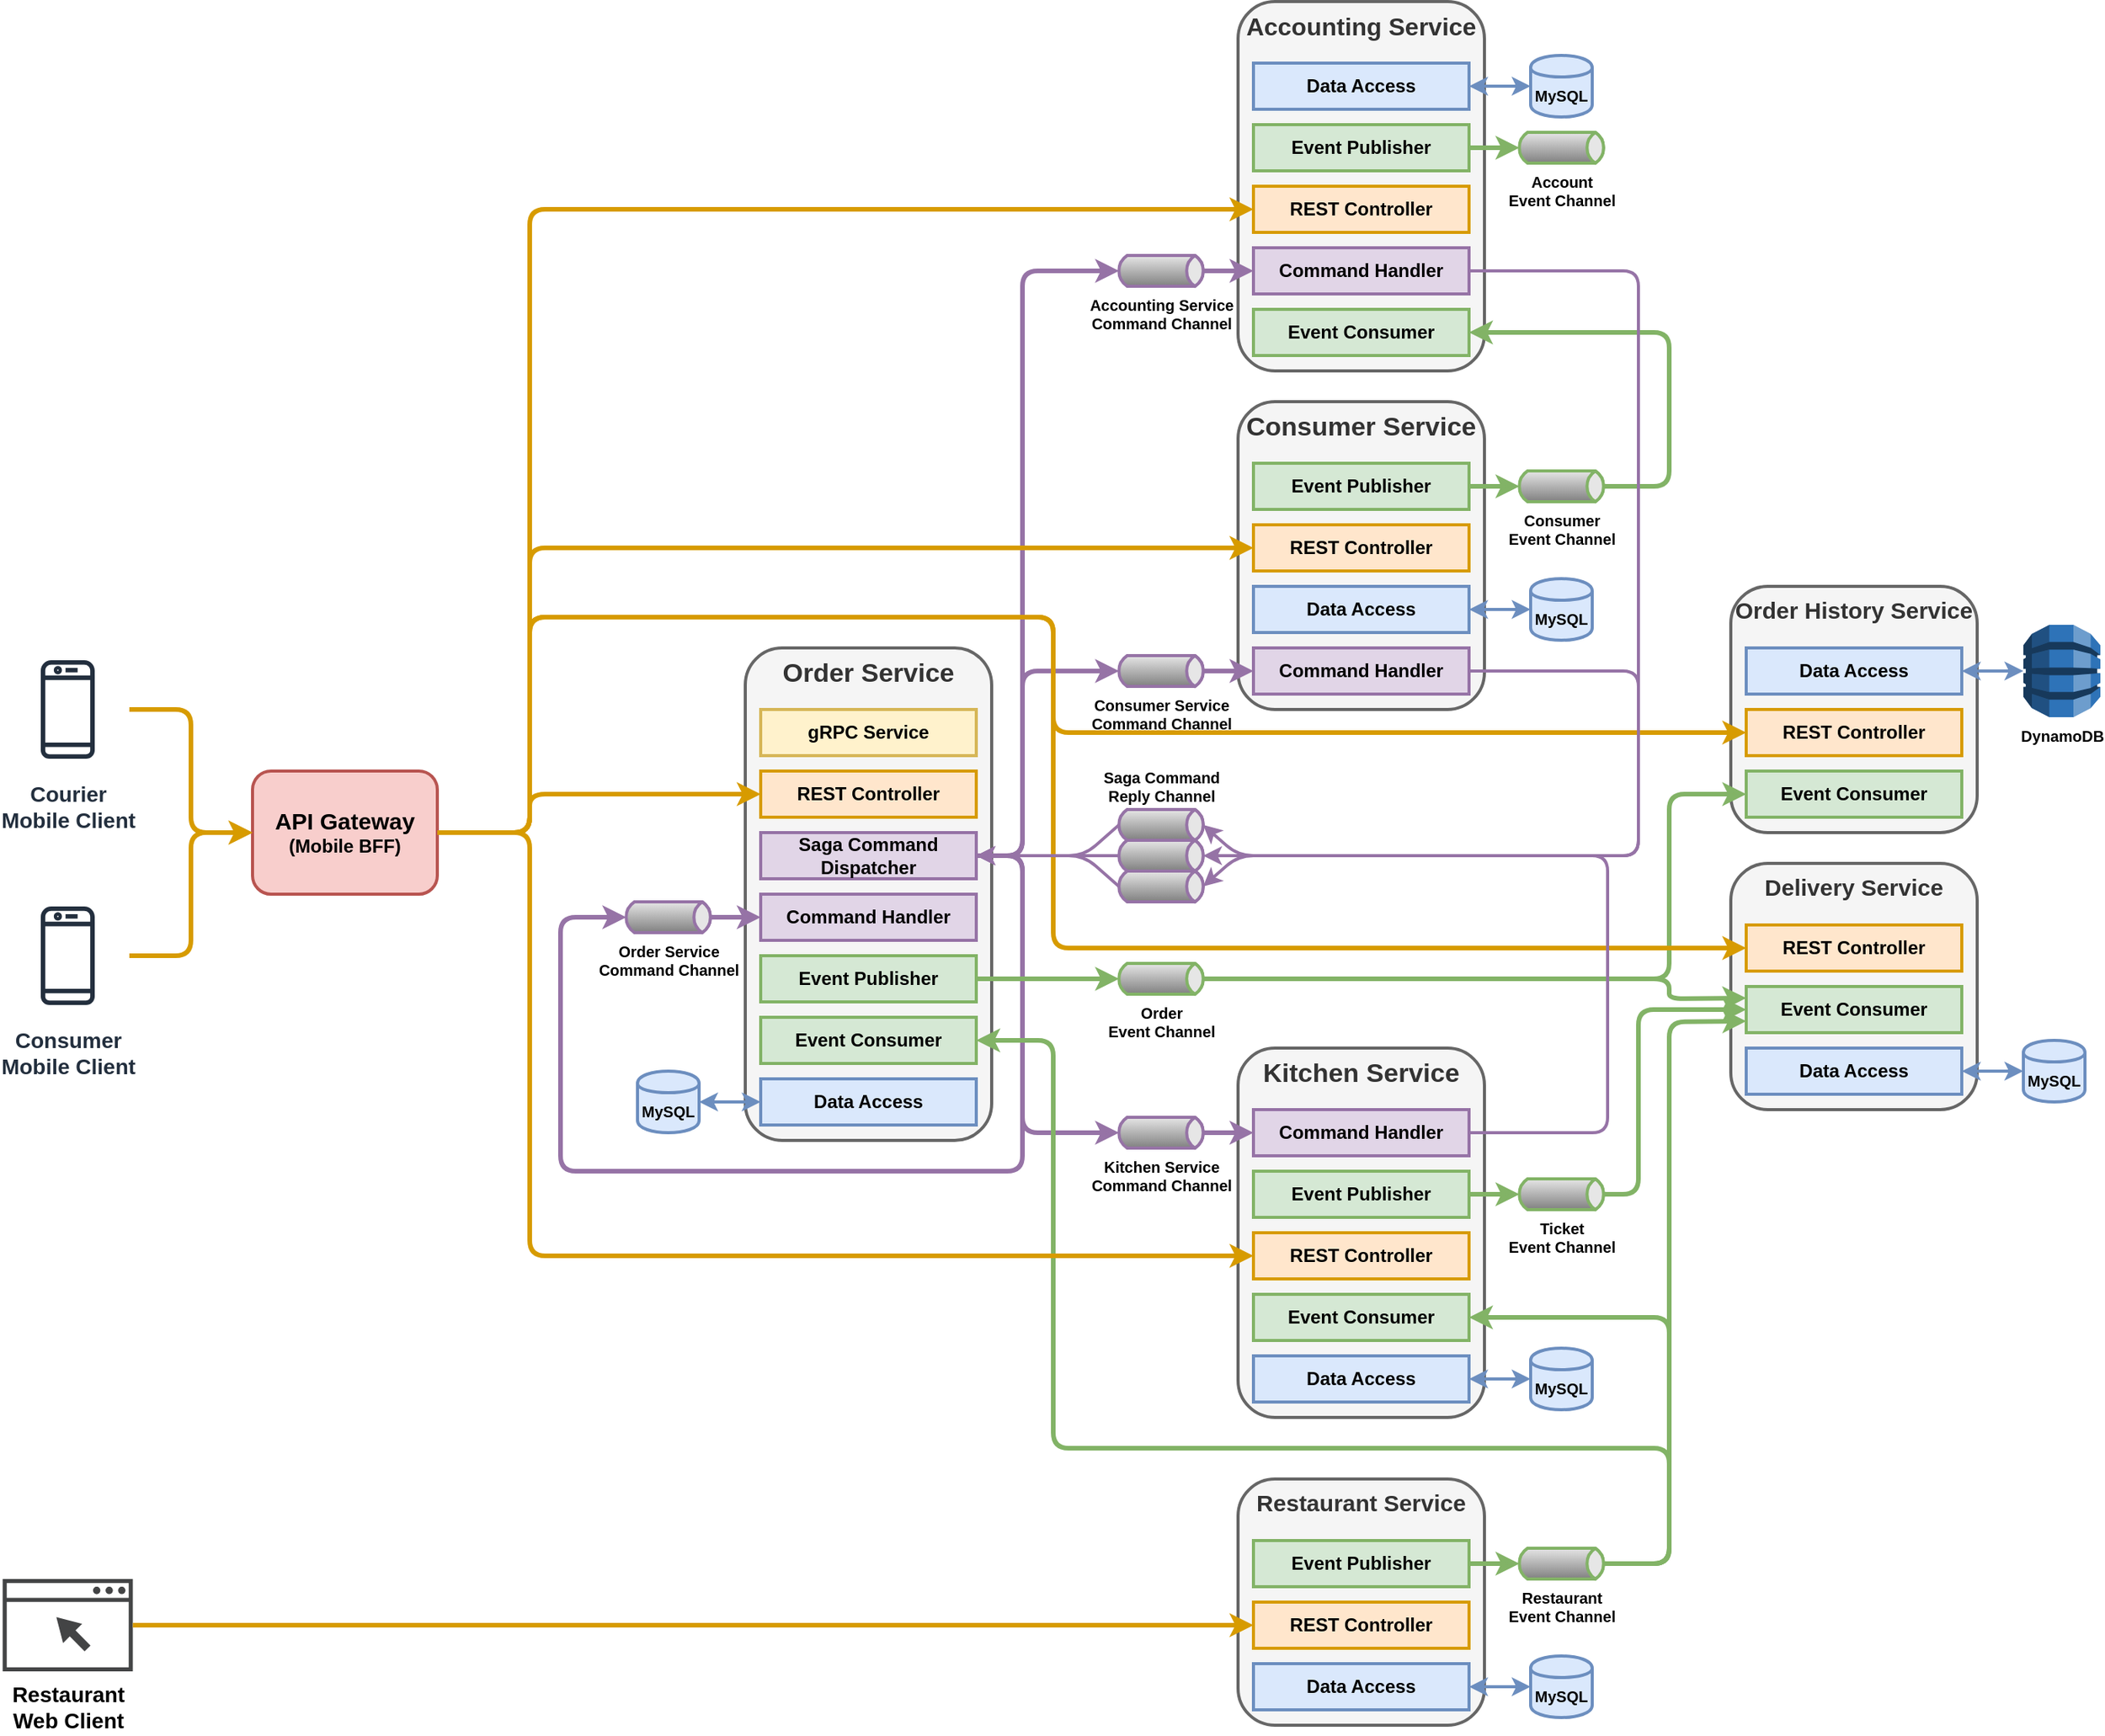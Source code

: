 <mxfile version="13.0.8" type="device"><diagram id="9nmNQ54h9ZXWQD7xM7ag" name="Page-1"><mxGraphModel dx="1535" dy="652" grid="1" gridSize="10" guides="1" tooltips="1" connect="1" arrows="1" fold="1" page="1" pageScale="1" pageWidth="2000" pageHeight="2000" math="0" shadow="0"><root><mxCell id="0"/><mxCell id="1" parent="0"/><mxCell id="T5rvNmc39NLDI_Q14zdb-1" value="&lt;font&gt;&lt;b&gt;&lt;span style=&quot;font-size: 15px&quot;&gt;API Gateway&lt;/span&gt;&lt;br&gt;&lt;font style=&quot;font-size: 12px&quot;&gt;(Mobile BFF)&lt;/font&gt;&lt;br&gt;&lt;/b&gt;&lt;/font&gt;" style="rounded=1;whiteSpace=wrap;html=1;verticalAlign=middle;strokeWidth=2;fillColor=#f8cecc;strokeColor=#b85450;" vertex="1" parent="1"><mxGeometry x="280" y="600" width="120" height="80" as="geometry"/></mxCell><mxCell id="T5rvNmc39NLDI_Q14zdb-2" value="&lt;font size=&quot;1&quot;&gt;&lt;b style=&quot;font-size: 17px&quot;&gt;Order Service&lt;/b&gt;&lt;/font&gt;" style="rounded=1;whiteSpace=wrap;html=1;verticalAlign=top;strokeWidth=2;fillColor=#f5f5f5;strokeColor=#666666;fontColor=#333333;" vertex="1" parent="1"><mxGeometry x="600" y="520" width="160" height="320" as="geometry"/></mxCell><mxCell id="T5rvNmc39NLDI_Q14zdb-3" value="&lt;font size=&quot;1&quot;&gt;&lt;b style=&quot;font-size: 16px&quot;&gt;Accounting Service&lt;/b&gt;&lt;/font&gt;" style="rounded=1;whiteSpace=wrap;html=1;verticalAlign=top;strokeWidth=2;fillColor=#f5f5f5;strokeColor=#666666;fontColor=#333333;" vertex="1" parent="1"><mxGeometry x="920" y="100" width="160" height="240" as="geometry"/></mxCell><mxCell id="T5rvNmc39NLDI_Q14zdb-4" value="&lt;font size=&quot;1&quot;&gt;&lt;b style=&quot;font-size: 17px&quot;&gt;Consumer Service&lt;/b&gt;&lt;/font&gt;" style="rounded=1;whiteSpace=wrap;html=1;verticalAlign=top;strokeWidth=2;fillColor=#f5f5f5;strokeColor=#666666;fontColor=#333333;" vertex="1" parent="1"><mxGeometry x="920" y="360" width="160" height="200" as="geometry"/></mxCell><mxCell id="T5rvNmc39NLDI_Q14zdb-5" value="&lt;font style=&quot;font-size: 15px&quot;&gt;&lt;b&gt;Delivery Service&lt;/b&gt;&lt;/font&gt;" style="rounded=1;whiteSpace=wrap;html=1;verticalAlign=top;strokeWidth=2;fillColor=#f5f5f5;strokeColor=#666666;fontColor=#333333;" vertex="1" parent="1"><mxGeometry x="1240" y="660" width="160" height="160" as="geometry"/></mxCell><mxCell id="T5rvNmc39NLDI_Q14zdb-6" value="&lt;font size=&quot;1&quot;&gt;&lt;b style=&quot;font-size: 17px&quot;&gt;Kitchen Service&lt;/b&gt;&lt;/font&gt;" style="rounded=1;whiteSpace=wrap;html=1;verticalAlign=top;strokeWidth=2;fillColor=#f5f5f5;strokeColor=#666666;fontColor=#333333;" vertex="1" parent="1"><mxGeometry x="920" y="780" width="160" height="240" as="geometry"/></mxCell><mxCell id="T5rvNmc39NLDI_Q14zdb-7" value="&lt;font style=&quot;font-size: 15px&quot;&gt;&lt;b&gt;Restaurant Service&lt;/b&gt;&lt;/font&gt;" style="rounded=1;whiteSpace=wrap;html=1;verticalAlign=top;strokeWidth=2;fillColor=#f5f5f5;strokeColor=#666666;fontColor=#333333;" vertex="1" parent="1"><mxGeometry x="920" y="1060" width="160" height="160" as="geometry"/></mxCell><mxCell id="T5rvNmc39NLDI_Q14zdb-8" value="&lt;font style=&quot;font-size: 15px&quot;&gt;&lt;b&gt;Order History Service&lt;/b&gt;&lt;/font&gt;" style="rounded=1;whiteSpace=wrap;html=1;verticalAlign=top;strokeWidth=2;fillColor=#f5f5f5;strokeColor=#666666;fontColor=#333333;" vertex="1" parent="1"><mxGeometry x="1240" y="480" width="160" height="160" as="geometry"/></mxCell><mxCell id="T5rvNmc39NLDI_Q14zdb-14" value="&lt;b&gt;REST Controller&lt;/b&gt;" style="rounded=0;whiteSpace=wrap;html=1;strokeWidth=2;fillColor=#ffe6cc;strokeColor=#d79b00;" vertex="1" parent="1"><mxGeometry x="930" y="220" width="140" height="30" as="geometry"/></mxCell><mxCell id="T5rvNmc39NLDI_Q14zdb-15" value="&lt;b&gt;Command Handler&lt;br&gt;&lt;/b&gt;" style="rounded=0;whiteSpace=wrap;html=1;strokeWidth=2;fillColor=#e1d5e7;strokeColor=#9673a6;" vertex="1" parent="1"><mxGeometry x="930" y="260" width="140" height="30" as="geometry"/></mxCell><mxCell id="T5rvNmc39NLDI_Q14zdb-17" value="&lt;b&gt;Event Consumer&lt;br&gt;&lt;/b&gt;" style="rounded=0;whiteSpace=wrap;html=1;strokeWidth=2;fillColor=#d5e8d4;strokeColor=#82b366;" vertex="1" parent="1"><mxGeometry x="930" y="300" width="140" height="30" as="geometry"/></mxCell><mxCell id="T5rvNmc39NLDI_Q14zdb-18" value="&lt;b&gt;REST Controller&lt;/b&gt;" style="rounded=0;whiteSpace=wrap;html=1;strokeWidth=2;fillColor=#ffe6cc;strokeColor=#d79b00;" vertex="1" parent="1"><mxGeometry x="930" y="440" width="140" height="30" as="geometry"/></mxCell><mxCell id="T5rvNmc39NLDI_Q14zdb-19" value="&lt;b&gt;Command Handler&lt;br&gt;&lt;/b&gt;" style="rounded=0;whiteSpace=wrap;html=1;strokeWidth=2;fillColor=#e1d5e7;strokeColor=#9673a6;" vertex="1" parent="1"><mxGeometry x="930" y="520" width="140" height="30" as="geometry"/></mxCell><mxCell id="T5rvNmc39NLDI_Q14zdb-20" value="&lt;b&gt;Event Publisher&lt;br&gt;&lt;/b&gt;" style="rounded=0;whiteSpace=wrap;html=1;strokeWidth=2;fillColor=#d5e8d4;strokeColor=#82b366;" vertex="1" parent="1"><mxGeometry x="930" y="400" width="140" height="30" as="geometry"/></mxCell><mxCell id="T5rvNmc39NLDI_Q14zdb-21" value="&lt;b&gt;REST Controller&lt;/b&gt;" style="rounded=0;whiteSpace=wrap;html=1;strokeWidth=2;fillColor=#ffe6cc;strokeColor=#d79b00;" vertex="1" parent="1"><mxGeometry x="930" y="900" width="140" height="30" as="geometry"/></mxCell><mxCell id="T5rvNmc39NLDI_Q14zdb-22" value="&lt;b&gt;Command Handler&lt;br&gt;&lt;/b&gt;" style="rounded=0;whiteSpace=wrap;html=1;strokeWidth=2;fillColor=#e1d5e7;strokeColor=#9673a6;" vertex="1" parent="1"><mxGeometry x="930" y="820" width="140" height="30" as="geometry"/></mxCell><mxCell id="T5rvNmc39NLDI_Q14zdb-23" value="&lt;b&gt;Event Consumer&lt;br&gt;&lt;/b&gt;" style="rounded=0;whiteSpace=wrap;html=1;strokeWidth=2;fillColor=#d5e8d4;strokeColor=#82b366;" vertex="1" parent="1"><mxGeometry x="930" y="940" width="140" height="30" as="geometry"/></mxCell><mxCell id="T5rvNmc39NLDI_Q14zdb-24" value="&lt;b&gt;Event Publisher&lt;br&gt;&lt;/b&gt;" style="rounded=0;whiteSpace=wrap;html=1;strokeWidth=2;fillColor=#d5e8d4;strokeColor=#82b366;" vertex="1" parent="1"><mxGeometry x="930" y="860" width="140" height="30" as="geometry"/></mxCell><mxCell id="T5rvNmc39NLDI_Q14zdb-25" value="&lt;b&gt;REST Controller&lt;/b&gt;" style="rounded=0;whiteSpace=wrap;html=1;strokeWidth=2;fillColor=#ffe6cc;strokeColor=#d79b00;" vertex="1" parent="1"><mxGeometry x="930" y="1140" width="140" height="30" as="geometry"/></mxCell><mxCell id="T5rvNmc39NLDI_Q14zdb-26" value="&lt;b&gt;Event Publisher&lt;br&gt;&lt;/b&gt;" style="rounded=0;whiteSpace=wrap;html=1;strokeWidth=2;fillColor=#d5e8d4;strokeColor=#82b366;" vertex="1" parent="1"><mxGeometry x="930" y="1100" width="140" height="30" as="geometry"/></mxCell><mxCell id="T5rvNmc39NLDI_Q14zdb-29" value="&lt;b&gt;REST Controller&lt;/b&gt;" style="rounded=0;whiteSpace=wrap;html=1;strokeWidth=2;fillColor=#ffe6cc;strokeColor=#d79b00;" vertex="1" parent="1"><mxGeometry x="1250" y="700" width="140" height="30" as="geometry"/></mxCell><mxCell id="T5rvNmc39NLDI_Q14zdb-30" value="&lt;b&gt;Event Consumer&lt;br&gt;&lt;/b&gt;" style="rounded=0;whiteSpace=wrap;html=1;strokeWidth=2;fillColor=#d5e8d4;strokeColor=#82b366;" vertex="1" parent="1"><mxGeometry x="1250" y="740" width="140" height="30" as="geometry"/></mxCell><mxCell id="T5rvNmc39NLDI_Q14zdb-31" value="&lt;b&gt;REST Controller&lt;/b&gt;" style="rounded=0;whiteSpace=wrap;html=1;strokeWidth=2;fillColor=#ffe6cc;strokeColor=#d79b00;" vertex="1" parent="1"><mxGeometry x="1250" y="560" width="140" height="30" as="geometry"/></mxCell><mxCell id="T5rvNmc39NLDI_Q14zdb-32" value="&lt;b&gt;Event Consumer&lt;br&gt;&lt;/b&gt;" style="rounded=0;whiteSpace=wrap;html=1;strokeWidth=2;fillColor=#d5e8d4;strokeColor=#82b366;" vertex="1" parent="1"><mxGeometry x="1250" y="600" width="140" height="30" as="geometry"/></mxCell><mxCell id="T5rvNmc39NLDI_Q14zdb-33" value="&lt;b&gt;REST Controller&lt;/b&gt;" style="rounded=0;whiteSpace=wrap;html=1;strokeWidth=2;fillColor=#ffe6cc;strokeColor=#d79b00;" vertex="1" parent="1"><mxGeometry x="610" y="600" width="140" height="30" as="geometry"/></mxCell><mxCell id="T5rvNmc39NLDI_Q14zdb-34" value="&lt;b&gt;Saga Command&lt;br&gt;Dispatcher&lt;br&gt;&lt;/b&gt;" style="rounded=0;whiteSpace=wrap;html=1;strokeWidth=2;fillColor=#e1d5e7;strokeColor=#9673a6;" vertex="1" parent="1"><mxGeometry x="610" y="640" width="140" height="30" as="geometry"/></mxCell><mxCell id="T5rvNmc39NLDI_Q14zdb-35" value="&lt;b&gt;Command Handler&lt;br&gt;&lt;/b&gt;" style="rounded=0;whiteSpace=wrap;html=1;strokeWidth=2;fillColor=#e1d5e7;strokeColor=#9673a6;" vertex="1" parent="1"><mxGeometry x="610" y="680" width="140" height="30" as="geometry"/></mxCell><mxCell id="T5rvNmc39NLDI_Q14zdb-36" value="&lt;b&gt;Event Publisher&lt;br&gt;&lt;/b&gt;" style="rounded=0;whiteSpace=wrap;html=1;strokeWidth=2;fillColor=#d5e8d4;strokeColor=#82b366;" vertex="1" parent="1"><mxGeometry x="610" y="720" width="140" height="30" as="geometry"/></mxCell><mxCell id="T5rvNmc39NLDI_Q14zdb-37" value="&lt;b&gt;Event Consumer&lt;br&gt;&lt;/b&gt;" style="rounded=0;whiteSpace=wrap;html=1;strokeWidth=2;fillColor=#d5e8d4;strokeColor=#82b366;" vertex="1" parent="1"><mxGeometry x="610" y="760" width="140" height="30" as="geometry"/></mxCell><mxCell id="T5rvNmc39NLDI_Q14zdb-38" value="&lt;b&gt;gRPC Service&lt;/b&gt;" style="rounded=0;whiteSpace=wrap;html=1;strokeWidth=2;fillColor=#fff2cc;strokeColor=#d6b656;" vertex="1" parent="1"><mxGeometry x="610" y="560" width="140" height="30" as="geometry"/></mxCell><mxCell id="T5rvNmc39NLDI_Q14zdb-39" value="&lt;font style=&quot;font-size: 10px&quot;&gt;&lt;b&gt;Accounting Service&lt;br&gt;Command Channel&lt;/b&gt;&lt;/font&gt;" style="strokeWidth=2;outlineConnect=0;dashed=0;align=center;html=1;fontSize=8;shape=mxgraph.eip.messageChannel;verticalLabelPosition=bottom;labelBackgroundColor=#ffffff;verticalAlign=top;fillColor=#e1d5e7;strokeColor=#9673a6;" vertex="1" parent="1"><mxGeometry x="840" y="265" width="60" height="20" as="geometry"/></mxCell><mxCell id="T5rvNmc39NLDI_Q14zdb-40" value="&lt;b style=&quot;font-size: 10px&quot;&gt;Consumer Service&lt;br&gt;Command Channel&lt;/b&gt;" style="strokeWidth=2;outlineConnect=0;dashed=0;align=center;html=1;fontSize=8;shape=mxgraph.eip.messageChannel;verticalLabelPosition=bottom;labelBackgroundColor=#ffffff;verticalAlign=top;fillColor=#e1d5e7;strokeColor=#9673a6;" vertex="1" parent="1"><mxGeometry x="840" y="525" width="60" height="20" as="geometry"/></mxCell><mxCell id="T5rvNmc39NLDI_Q14zdb-41" value="&lt;b style=&quot;font-size: 10px&quot;&gt;Kitchen Service&lt;br&gt;Command Channel&lt;/b&gt;" style="strokeWidth=2;outlineConnect=0;dashed=0;align=center;html=1;fontSize=8;shape=mxgraph.eip.messageChannel;verticalLabelPosition=bottom;labelBackgroundColor=#ffffff;verticalAlign=top;fillColor=#e1d5e7;strokeColor=#9673a6;" vertex="1" parent="1"><mxGeometry x="840" y="825" width="60" height="20" as="geometry"/></mxCell><mxCell id="T5rvNmc39NLDI_Q14zdb-42" value="" style="endArrow=classic;html=1;fontSize=8;strokeWidth=3;entryX=0;entryY=0.5;entryDx=0;entryDy=0;exitX=1;exitY=0.5;exitDx=-2.7;exitDy=0;exitPerimeter=0;fillColor=#e1d5e7;strokeColor=#9673a6;" edge="1" parent="1" source="T5rvNmc39NLDI_Q14zdb-39" target="T5rvNmc39NLDI_Q14zdb-15"><mxGeometry width="50" height="50" relative="1" as="geometry"><mxPoint x="710" y="360" as="sourcePoint"/><mxPoint x="760" y="310" as="targetPoint"/></mxGeometry></mxCell><mxCell id="T5rvNmc39NLDI_Q14zdb-44" value="" style="endArrow=classic;html=1;strokeWidth=3;fontSize=8;entryX=0;entryY=0.5;entryDx=0;entryDy=0;exitX=1;exitY=0.5;exitDx=-2.7;exitDy=0;exitPerimeter=0;fillColor=#e1d5e7;strokeColor=#9673a6;" edge="1" parent="1" source="T5rvNmc39NLDI_Q14zdb-40" target="T5rvNmc39NLDI_Q14zdb-19"><mxGeometry width="50" height="50" relative="1" as="geometry"><mxPoint x="710" y="380" as="sourcePoint"/><mxPoint x="760" y="330" as="targetPoint"/></mxGeometry></mxCell><mxCell id="T5rvNmc39NLDI_Q14zdb-45" value="" style="endArrow=classic;html=1;strokeWidth=3;fontSize=8;entryX=0;entryY=0.5;entryDx=0;entryDy=0;exitX=1;exitY=0.5;exitDx=-2.7;exitDy=0;exitPerimeter=0;fillColor=#e1d5e7;strokeColor=#9673a6;" edge="1" parent="1" source="T5rvNmc39NLDI_Q14zdb-41" target="T5rvNmc39NLDI_Q14zdb-22"><mxGeometry width="50" height="50" relative="1" as="geometry"><mxPoint x="710" y="400" as="sourcePoint"/><mxPoint x="760" y="350" as="targetPoint"/></mxGeometry></mxCell><mxCell id="T5rvNmc39NLDI_Q14zdb-46" value="" style="endArrow=classic;html=1;strokeWidth=3;fontSize=8;entryX=0;entryY=0.5;entryDx=2.7;entryDy=0;entryPerimeter=0;exitX=1;exitY=0.5;exitDx=0;exitDy=0;fillColor=#e1d5e7;strokeColor=#9673a6;" edge="1" parent="1" source="T5rvNmc39NLDI_Q14zdb-34" target="T5rvNmc39NLDI_Q14zdb-39"><mxGeometry width="50" height="50" relative="1" as="geometry"><mxPoint x="830" y="680" as="sourcePoint"/><mxPoint x="800" y="530" as="targetPoint"/><Array as="points"><mxPoint x="780" y="655"/><mxPoint x="780" y="275"/></Array></mxGeometry></mxCell><mxCell id="T5rvNmc39NLDI_Q14zdb-47" value="" style="endArrow=classic;html=1;strokeWidth=3;fontSize=8;entryX=0;entryY=0.5;entryDx=2.7;entryDy=0;entryPerimeter=0;exitX=1;exitY=0.5;exitDx=0;exitDy=0;fillColor=#e1d5e7;strokeColor=#9673a6;" edge="1" parent="1" source="T5rvNmc39NLDI_Q14zdb-34" target="T5rvNmc39NLDI_Q14zdb-40"><mxGeometry width="50" height="50" relative="1" as="geometry"><mxPoint x="750" y="580" as="sourcePoint"/><mxPoint x="800" y="530" as="targetPoint"/><Array as="points"><mxPoint x="780" y="655"/><mxPoint x="780" y="535"/></Array></mxGeometry></mxCell><mxCell id="T5rvNmc39NLDI_Q14zdb-48" value="" style="endArrow=classic;html=1;strokeWidth=3;fontSize=8;entryX=0;entryY=0.5;entryDx=2.7;entryDy=0;entryPerimeter=0;exitX=1;exitY=0.5;exitDx=0;exitDy=0;fillColor=#e1d5e7;strokeColor=#9673a6;" edge="1" parent="1" source="T5rvNmc39NLDI_Q14zdb-34" target="T5rvNmc39NLDI_Q14zdb-41"><mxGeometry width="50" height="50" relative="1" as="geometry"><mxPoint x="750" y="660" as="sourcePoint"/><mxPoint x="800" y="530" as="targetPoint"/><Array as="points"><mxPoint x="780" y="655"/><mxPoint x="780" y="835"/></Array></mxGeometry></mxCell><mxCell id="T5rvNmc39NLDI_Q14zdb-49" value="&lt;font style=&quot;font-size: 10px&quot;&gt;&lt;b&gt;Order Service&lt;br&gt;Command Channel&lt;/b&gt;&lt;/font&gt;" style="strokeWidth=2;outlineConnect=0;dashed=0;align=center;html=1;fontSize=8;shape=mxgraph.eip.messageChannel;verticalLabelPosition=bottom;labelBackgroundColor=#ffffff;verticalAlign=top;fillColor=#e1d5e7;strokeColor=#9673a6;" vertex="1" parent="1"><mxGeometry x="520" y="685" width="60" height="20" as="geometry"/></mxCell><mxCell id="T5rvNmc39NLDI_Q14zdb-50" value="" style="endArrow=classic;html=1;strokeWidth=3;fontSize=8;exitX=1;exitY=0.5;exitDx=0;exitDy=0;entryX=0;entryY=0.5;entryDx=2.7;entryDy=0;entryPerimeter=0;fillColor=#e1d5e7;strokeColor=#9673a6;" edge="1" parent="1" source="T5rvNmc39NLDI_Q14zdb-34" target="T5rvNmc39NLDI_Q14zdb-49"><mxGeometry width="50" height="50" relative="1" as="geometry"><mxPoint x="750" y="600" as="sourcePoint"/><mxPoint x="800" y="550" as="targetPoint"/><Array as="points"><mxPoint x="780" y="655"/><mxPoint x="780" y="860"/><mxPoint x="480" y="860"/><mxPoint x="480" y="695"/></Array></mxGeometry></mxCell><mxCell id="T5rvNmc39NLDI_Q14zdb-51" value="" style="endArrow=classic;html=1;strokeWidth=3;fontSize=8;exitX=1;exitY=0.5;exitDx=-2.7;exitDy=0;exitPerimeter=0;entryX=0;entryY=0.5;entryDx=0;entryDy=0;fillColor=#e1d5e7;strokeColor=#9673a6;" edge="1" parent="1" source="T5rvNmc39NLDI_Q14zdb-49" target="T5rvNmc39NLDI_Q14zdb-35"><mxGeometry width="50" height="50" relative="1" as="geometry"><mxPoint x="750" y="630" as="sourcePoint"/><mxPoint x="800" y="580" as="targetPoint"/></mxGeometry></mxCell><mxCell id="T5rvNmc39NLDI_Q14zdb-52" value="&lt;b style=&quot;font-size: 10px&quot;&gt;Account&lt;br&gt;Event Channel&lt;/b&gt;" style="strokeWidth=2;outlineConnect=0;dashed=0;align=center;html=1;fontSize=8;shape=mxgraph.eip.messageChannel;verticalLabelPosition=bottom;labelBackgroundColor=#ffffff;verticalAlign=top;fillColor=#d5e8d4;strokeColor=#82b366;" vertex="1" parent="1"><mxGeometry x="1100" y="185" width="60" height="20" as="geometry"/></mxCell><mxCell id="T5rvNmc39NLDI_Q14zdb-53" value="&lt;b&gt;Event Publisher&lt;br&gt;&lt;/b&gt;" style="rounded=0;whiteSpace=wrap;html=1;strokeWidth=2;fillColor=#d5e8d4;strokeColor=#82b366;" vertex="1" parent="1"><mxGeometry x="930" y="180" width="140" height="30" as="geometry"/></mxCell><mxCell id="T5rvNmc39NLDI_Q14zdb-56" value="&lt;font style=&quot;font-size: 10px&quot;&gt;&lt;b&gt;Consumer&lt;br&gt;Event Channel&lt;/b&gt;&lt;/font&gt;" style="strokeWidth=2;outlineConnect=0;dashed=0;align=center;html=1;fontSize=8;shape=mxgraph.eip.messageChannel;verticalLabelPosition=bottom;labelBackgroundColor=#ffffff;verticalAlign=top;fillColor=#d5e8d4;strokeColor=#82b366;" vertex="1" parent="1"><mxGeometry x="1100" y="405" width="60" height="20" as="geometry"/></mxCell><mxCell id="T5rvNmc39NLDI_Q14zdb-57" value="" style="endArrow=classic;html=1;strokeWidth=3;fontSize=8;entryX=0;entryY=0.5;entryDx=2.7;entryDy=0;entryPerimeter=0;exitX=1;exitY=0.5;exitDx=0;exitDy=0;fillColor=#d5e8d4;strokeColor=#82b366;" edge="1" parent="1" source="T5rvNmc39NLDI_Q14zdb-20" target="T5rvNmc39NLDI_Q14zdb-56"><mxGeometry width="50" height="50" relative="1" as="geometry"><mxPoint x="710" y="380" as="sourcePoint"/><mxPoint x="760" y="330" as="targetPoint"/></mxGeometry></mxCell><mxCell id="T5rvNmc39NLDI_Q14zdb-55" value="" style="endArrow=classic;html=1;strokeWidth=3;fontSize=8;entryX=0;entryY=0.5;entryDx=2.7;entryDy=0;entryPerimeter=0;exitX=1;exitY=0.5;exitDx=0;exitDy=0;fillColor=#d5e8d4;strokeColor=#82b366;" edge="1" parent="1" source="T5rvNmc39NLDI_Q14zdb-53" target="T5rvNmc39NLDI_Q14zdb-52"><mxGeometry width="50" height="50" relative="1" as="geometry"><mxPoint x="710" y="430" as="sourcePoint"/><mxPoint x="760" y="380" as="targetPoint"/></mxGeometry></mxCell><mxCell id="T5rvNmc39NLDI_Q14zdb-58" value="&lt;font style=&quot;font-size: 10px&quot;&gt;&lt;b&gt;Order &lt;br&gt;Event Channel&lt;/b&gt;&lt;/font&gt;" style="strokeWidth=2;outlineConnect=0;dashed=0;align=center;html=1;fontSize=8;shape=mxgraph.eip.messageChannel;verticalLabelPosition=bottom;labelBackgroundColor=#ffffff;verticalAlign=top;fillColor=#d5e8d4;strokeColor=#82b366;" vertex="1" parent="1"><mxGeometry x="840" y="725" width="60" height="20" as="geometry"/></mxCell><mxCell id="T5rvNmc39NLDI_Q14zdb-59" value="" style="endArrow=classic;html=1;strokeWidth=3;fontSize=8;entryX=0;entryY=0.5;entryDx=2.7;entryDy=0;entryPerimeter=0;exitX=1;exitY=0.5;exitDx=0;exitDy=0;fillColor=#d5e8d4;strokeColor=#82b366;" edge="1" parent="1" source="T5rvNmc39NLDI_Q14zdb-36" target="T5rvNmc39NLDI_Q14zdb-58"><mxGeometry width="50" height="50" relative="1" as="geometry"><mxPoint x="750" y="780" as="sourcePoint"/><mxPoint x="810" y="810" as="targetPoint"/></mxGeometry></mxCell><mxCell id="T5rvNmc39NLDI_Q14zdb-60" value="&lt;font style=&quot;font-size: 10px&quot;&gt;&lt;b&gt;Ticket&lt;br&gt;Event Channel&lt;/b&gt;&lt;/font&gt;" style="strokeWidth=2;outlineConnect=0;dashed=0;align=center;html=1;fontSize=8;shape=mxgraph.eip.messageChannel;verticalLabelPosition=bottom;labelBackgroundColor=#ffffff;verticalAlign=top;fillColor=#d5e8d4;strokeColor=#82b366;" vertex="1" parent="1"><mxGeometry x="1100" y="865" width="60" height="20" as="geometry"/></mxCell><mxCell id="T5rvNmc39NLDI_Q14zdb-61" value="&lt;font style=&quot;font-size: 10px&quot;&gt;&lt;b&gt;Restaurant&lt;br&gt;Event Channel&lt;/b&gt;&lt;/font&gt;" style="strokeWidth=2;outlineConnect=0;dashed=0;align=center;html=1;fontSize=8;shape=mxgraph.eip.messageChannel;verticalLabelPosition=bottom;labelBackgroundColor=#ffffff;verticalAlign=top;fillColor=#d5e8d4;strokeColor=#82b366;" vertex="1" parent="1"><mxGeometry x="1100" y="1105" width="60" height="20" as="geometry"/></mxCell><mxCell id="T5rvNmc39NLDI_Q14zdb-62" value="" style="endArrow=classic;html=1;strokeWidth=3;fontSize=8;entryX=0;entryY=0.5;entryDx=2.7;entryDy=0;entryPerimeter=0;exitX=1;exitY=0.5;exitDx=0;exitDy=0;fillColor=#d5e8d4;strokeColor=#82b366;" edge="1" parent="1" source="T5rvNmc39NLDI_Q14zdb-24" target="T5rvNmc39NLDI_Q14zdb-60"><mxGeometry width="50" height="50" relative="1" as="geometry"><mxPoint x="710" y="770" as="sourcePoint"/><mxPoint x="760" y="720" as="targetPoint"/></mxGeometry></mxCell><mxCell id="T5rvNmc39NLDI_Q14zdb-63" value="" style="endArrow=classic;html=1;strokeWidth=3;fontSize=8;entryX=0;entryY=0.5;entryDx=2.7;entryDy=0;entryPerimeter=0;exitX=1;exitY=0.5;exitDx=0;exitDy=0;fillColor=#d5e8d4;strokeColor=#82b366;" edge="1" parent="1" source="T5rvNmc39NLDI_Q14zdb-26" target="T5rvNmc39NLDI_Q14zdb-61"><mxGeometry width="50" height="50" relative="1" as="geometry"><mxPoint x="710" y="990" as="sourcePoint"/><mxPoint x="760" y="940" as="targetPoint"/></mxGeometry></mxCell><mxCell id="T5rvNmc39NLDI_Q14zdb-64" value="" style="endArrow=classic;html=1;strokeWidth=3;fontSize=8;exitX=1;exitY=0.5;exitDx=-2.7;exitDy=0;exitPerimeter=0;entryX=1;entryY=0.5;entryDx=0;entryDy=0;fillColor=#d5e8d4;strokeColor=#82b366;" edge="1" parent="1" source="T5rvNmc39NLDI_Q14zdb-56" target="T5rvNmc39NLDI_Q14zdb-17"><mxGeometry width="50" height="50" relative="1" as="geometry"><mxPoint x="710" y="330" as="sourcePoint"/><mxPoint x="760" y="280" as="targetPoint"/><Array as="points"><mxPoint x="1200" y="415"/><mxPoint x="1200" y="315"/></Array></mxGeometry></mxCell><mxCell id="T5rvNmc39NLDI_Q14zdb-66" value="" style="endArrow=classic;html=1;strokeWidth=3;fontSize=8;entryX=0;entryY=0.25;entryDx=0;entryDy=0;exitX=1;exitY=0.5;exitDx=-2.7;exitDy=0;exitPerimeter=0;fillColor=#d5e8d4;strokeColor=#82b366;" edge="1" parent="1" source="T5rvNmc39NLDI_Q14zdb-58" target="T5rvNmc39NLDI_Q14zdb-30"><mxGeometry width="50" height="50" relative="1" as="geometry"><mxPoint x="750" y="560" as="sourcePoint"/><mxPoint x="800" y="510" as="targetPoint"/><Array as="points"><mxPoint x="1200" y="735"/><mxPoint x="1200" y="748"/></Array></mxGeometry></mxCell><mxCell id="T5rvNmc39NLDI_Q14zdb-67" value="" style="endArrow=classic;html=1;strokeWidth=3;fontSize=8;entryX=0;entryY=0.5;entryDx=0;entryDy=0;exitX=1;exitY=0.5;exitDx=-2.7;exitDy=0;exitPerimeter=0;fillColor=#d5e8d4;strokeColor=#82b366;" edge="1" parent="1" source="T5rvNmc39NLDI_Q14zdb-58" target="T5rvNmc39NLDI_Q14zdb-32"><mxGeometry width="50" height="50" relative="1" as="geometry"><mxPoint x="750" y="560" as="sourcePoint"/><mxPoint x="800" y="510" as="targetPoint"/><Array as="points"><mxPoint x="1200" y="735"/><mxPoint x="1200" y="615"/></Array></mxGeometry></mxCell><mxCell id="T5rvNmc39NLDI_Q14zdb-68" value="" style="endArrow=classic;html=1;strokeWidth=3;fontSize=8;exitX=1;exitY=0.5;exitDx=-2.7;exitDy=0;exitPerimeter=0;fillColor=#d5e8d4;strokeColor=#82b366;entryX=0;entryY=0.5;entryDx=0;entryDy=0;" edge="1" parent="1" source="T5rvNmc39NLDI_Q14zdb-60" target="T5rvNmc39NLDI_Q14zdb-30"><mxGeometry width="50" height="50" relative="1" as="geometry"><mxPoint x="750" y="1030" as="sourcePoint"/><mxPoint x="1250" y="860" as="targetPoint"/><Array as="points"><mxPoint x="1180" y="875"/><mxPoint x="1180" y="755"/></Array></mxGeometry></mxCell><mxCell id="T5rvNmc39NLDI_Q14zdb-69" value="" style="endArrow=classic;html=1;strokeWidth=3;fontSize=8;exitX=1;exitY=0.5;exitDx=-2.7;exitDy=0;exitPerimeter=0;fillColor=#d5e8d4;strokeColor=#82b366;entryX=0;entryY=0.75;entryDx=0;entryDy=0;" edge="1" parent="1" source="T5rvNmc39NLDI_Q14zdb-61" target="T5rvNmc39NLDI_Q14zdb-30"><mxGeometry width="50" height="50" relative="1" as="geometry"><mxPoint x="750" y="880" as="sourcePoint"/><mxPoint x="1250" y="920" as="targetPoint"/><Array as="points"><mxPoint x="1200" y="1115"/><mxPoint x="1200" y="763"/></Array></mxGeometry></mxCell><mxCell id="T5rvNmc39NLDI_Q14zdb-71" value="" style="endArrow=classic;html=1;strokeWidth=3;fontSize=8;exitX=1;exitY=0.5;exitDx=-2.7;exitDy=0;exitPerimeter=0;entryX=1;entryY=0.5;entryDx=0;entryDy=0;fillColor=#d5e8d4;strokeColor=#82b366;" edge="1" parent="1" source="T5rvNmc39NLDI_Q14zdb-61" target="T5rvNmc39NLDI_Q14zdb-23"><mxGeometry width="50" height="50" relative="1" as="geometry"><mxPoint x="750" y="850" as="sourcePoint"/><mxPoint x="800" y="800" as="targetPoint"/><Array as="points"><mxPoint x="1200" y="1115"/><mxPoint x="1200" y="955"/></Array></mxGeometry></mxCell><mxCell id="T5rvNmc39NLDI_Q14zdb-72" value="" style="endArrow=classic;html=1;strokeWidth=3;fontSize=8;exitX=1;exitY=0.5;exitDx=-2.7;exitDy=0;exitPerimeter=0;entryX=1;entryY=0.5;entryDx=0;entryDy=0;fillColor=#d5e8d4;strokeColor=#82b366;" edge="1" parent="1" source="T5rvNmc39NLDI_Q14zdb-61" target="T5rvNmc39NLDI_Q14zdb-37"><mxGeometry width="50" height="50" relative="1" as="geometry"><mxPoint x="750" y="980" as="sourcePoint"/><mxPoint x="1150" y="1020" as="targetPoint"/><Array as="points"><mxPoint x="1200" y="1115"/><mxPoint x="1200" y="1040"/><mxPoint x="800" y="1040"/><mxPoint x="800" y="775"/></Array></mxGeometry></mxCell><mxCell id="T5rvNmc39NLDI_Q14zdb-73" value="" style="endArrow=classic;html=1;strokeWidth=3;fontSize=8;exitX=1;exitY=0.5;exitDx=0;exitDy=0;entryX=0;entryY=0.5;entryDx=0;entryDy=0;fillColor=#ffe6cc;strokeColor=#d79b00;" edge="1" parent="1" source="T5rvNmc39NLDI_Q14zdb-1" target="T5rvNmc39NLDI_Q14zdb-33"><mxGeometry width="50" height="50" relative="1" as="geometry"><mxPoint x="340" y="830" as="sourcePoint"/><mxPoint x="440" y="900" as="targetPoint"/><Array as="points"><mxPoint x="460" y="640"/><mxPoint x="460" y="615"/></Array></mxGeometry></mxCell><mxCell id="T5rvNmc39NLDI_Q14zdb-75" value="" style="endArrow=classic;html=1;strokeWidth=3;fontSize=8;entryX=0;entryY=0.5;entryDx=0;entryDy=0;exitX=1;exitY=0.5;exitDx=0;exitDy=0;fillColor=#ffe6cc;strokeColor=#d79b00;" edge="1" parent="1" source="T5rvNmc39NLDI_Q14zdb-1" target="T5rvNmc39NLDI_Q14zdb-18"><mxGeometry width="50" height="50" relative="1" as="geometry"><mxPoint x="750" y="550" as="sourcePoint"/><mxPoint x="800" y="500" as="targetPoint"/><Array as="points"><mxPoint x="460" y="640"/><mxPoint x="460" y="455"/></Array></mxGeometry></mxCell><mxCell id="T5rvNmc39NLDI_Q14zdb-76" value="" style="endArrow=classic;html=1;strokeWidth=3;fontSize=8;entryX=0;entryY=0.5;entryDx=0;entryDy=0;exitX=1;exitY=0.5;exitDx=0;exitDy=0;fillColor=#ffe6cc;strokeColor=#d79b00;" edge="1" parent="1" source="T5rvNmc39NLDI_Q14zdb-1" target="T5rvNmc39NLDI_Q14zdb-14"><mxGeometry width="50" height="50" relative="1" as="geometry"><mxPoint x="750" y="390" as="sourcePoint"/><mxPoint x="800" y="340" as="targetPoint"/><Array as="points"><mxPoint x="460" y="640"/><mxPoint x="460" y="235"/></Array></mxGeometry></mxCell><mxCell id="T5rvNmc39NLDI_Q14zdb-77" value="" style="endArrow=classic;html=1;strokeWidth=3;fontSize=8;exitX=1;exitY=0.5;exitDx=0;exitDy=0;entryX=0;entryY=0.5;entryDx=0;entryDy=0;fillColor=#ffe6cc;strokeColor=#d79b00;" edge="1" parent="1" source="T5rvNmc39NLDI_Q14zdb-1" target="T5rvNmc39NLDI_Q14zdb-21"><mxGeometry width="50" height="50" relative="1" as="geometry"><mxPoint x="750" y="810" as="sourcePoint"/><mxPoint x="800" y="760" as="targetPoint"/><Array as="points"><mxPoint x="460" y="640"/><mxPoint x="460" y="915"/></Array></mxGeometry></mxCell><mxCell id="T5rvNmc39NLDI_Q14zdb-80" value="" style="endArrow=classic;html=1;strokeWidth=3;fontSize=8;exitX=1;exitY=0.5;exitDx=0;exitDy=0;entryX=0;entryY=0.5;entryDx=0;entryDy=0;fillColor=#ffe6cc;strokeColor=#d79b00;" edge="1" parent="1" source="T5rvNmc39NLDI_Q14zdb-1" target="T5rvNmc39NLDI_Q14zdb-31"><mxGeometry width="50" height="50" relative="1" as="geometry"><mxPoint x="750" y="370" as="sourcePoint"/><mxPoint x="800" y="320" as="targetPoint"/><Array as="points"><mxPoint x="460" y="640"/><mxPoint x="460" y="500"/><mxPoint x="800" y="500"/><mxPoint x="800" y="575"/></Array></mxGeometry></mxCell><mxCell id="T5rvNmc39NLDI_Q14zdb-81" value="" style="endArrow=classic;html=1;strokeWidth=3;fontSize=8;exitX=1;exitY=0.5;exitDx=0;exitDy=0;entryX=0;entryY=0.5;entryDx=0;entryDy=0;fillColor=#ffe6cc;strokeColor=#d79b00;" edge="1" parent="1" source="T5rvNmc39NLDI_Q14zdb-1" target="T5rvNmc39NLDI_Q14zdb-29"><mxGeometry width="50" height="50" relative="1" as="geometry"><mxPoint x="750" y="570" as="sourcePoint"/><mxPoint x="800" y="520" as="targetPoint"/><Array as="points"><mxPoint x="460" y="640"/><mxPoint x="460" y="500"/><mxPoint x="800" y="500"/><mxPoint x="800" y="715"/></Array></mxGeometry></mxCell><mxCell id="T5rvNmc39NLDI_Q14zdb-83" value="&lt;b&gt;Data Access&lt;/b&gt;" style="rounded=0;whiteSpace=wrap;html=1;strokeWidth=2;fillColor=#dae8fc;strokeColor=#6c8ebf;" vertex="1" parent="1"><mxGeometry x="930" y="140" width="140" height="30" as="geometry"/></mxCell><mxCell id="T5rvNmc39NLDI_Q14zdb-84" value="&lt;b&gt;Data Access&lt;/b&gt;" style="rounded=0;whiteSpace=wrap;html=1;strokeWidth=2;fillColor=#dae8fc;strokeColor=#6c8ebf;" vertex="1" parent="1"><mxGeometry x="930" y="480" width="140" height="30" as="geometry"/></mxCell><mxCell id="T5rvNmc39NLDI_Q14zdb-86" value="&lt;b&gt;Data Access&lt;/b&gt;" style="rounded=0;whiteSpace=wrap;html=1;strokeWidth=2;fillColor=#dae8fc;strokeColor=#6c8ebf;" vertex="1" parent="1"><mxGeometry x="930" y="980" width="140" height="30" as="geometry"/></mxCell><mxCell id="T5rvNmc39NLDI_Q14zdb-87" value="&lt;b&gt;Data Access&lt;/b&gt;" style="rounded=0;whiteSpace=wrap;html=1;strokeWidth=2;fillColor=#dae8fc;strokeColor=#6c8ebf;" vertex="1" parent="1"><mxGeometry x="930" y="1180" width="140" height="30" as="geometry"/></mxCell><mxCell id="T5rvNmc39NLDI_Q14zdb-88" value="&lt;b&gt;Data Access&lt;/b&gt;" style="rounded=0;whiteSpace=wrap;html=1;strokeWidth=2;fillColor=#dae8fc;strokeColor=#6c8ebf;" vertex="1" parent="1"><mxGeometry x="1250" y="780" width="140" height="30" as="geometry"/></mxCell><mxCell id="T5rvNmc39NLDI_Q14zdb-89" value="&lt;b&gt;Data Access&lt;/b&gt;" style="rounded=0;whiteSpace=wrap;html=1;strokeWidth=2;fillColor=#dae8fc;strokeColor=#6c8ebf;" vertex="1" parent="1"><mxGeometry x="1250" y="520" width="140" height="30" as="geometry"/></mxCell><mxCell id="T5rvNmc39NLDI_Q14zdb-90" value="&lt;b&gt;Data Access&lt;/b&gt;" style="rounded=0;whiteSpace=wrap;html=1;strokeWidth=2;fillColor=#dae8fc;strokeColor=#6c8ebf;" vertex="1" parent="1"><mxGeometry x="610" y="800" width="140" height="30" as="geometry"/></mxCell><mxCell id="T5rvNmc39NLDI_Q14zdb-93" value="&lt;font style=&quot;font-size: 10px&quot;&gt;&lt;b&gt;MySQL&lt;/b&gt;&lt;/font&gt;" style="shape=cylinder;whiteSpace=wrap;html=1;boundedLbl=1;backgroundOutline=1;strokeWidth=2;fontSize=8;fillColor=#dae8fc;strokeColor=#6c8ebf;" vertex="1" parent="1"><mxGeometry x="1110" y="475" width="40" height="40" as="geometry"/></mxCell><mxCell id="T5rvNmc39NLDI_Q14zdb-94" value="&lt;font style=&quot;font-size: 10px&quot;&gt;&lt;b&gt;MySQL&lt;/b&gt;&lt;/font&gt;" style="shape=cylinder;whiteSpace=wrap;html=1;boundedLbl=1;backgroundOutline=1;strokeWidth=2;fontSize=8;fillColor=#dae8fc;strokeColor=#6c8ebf;" vertex="1" parent="1"><mxGeometry x="1110" y="135" width="40" height="40" as="geometry"/></mxCell><mxCell id="T5rvNmc39NLDI_Q14zdb-96" value="&lt;b&gt;&lt;font style=&quot;font-size: 10px&quot;&gt;MySQL&lt;/font&gt;&lt;/b&gt;" style="shape=cylinder;whiteSpace=wrap;html=1;boundedLbl=1;backgroundOutline=1;strokeWidth=2;fontSize=8;fillColor=#dae8fc;strokeColor=#6c8ebf;" vertex="1" parent="1"><mxGeometry x="1430" y="775" width="40" height="40" as="geometry"/></mxCell><mxCell id="T5rvNmc39NLDI_Q14zdb-97" value="&lt;font style=&quot;font-size: 10px&quot;&gt;&lt;b&gt;MySQL&lt;/b&gt;&lt;/font&gt;" style="shape=cylinder;whiteSpace=wrap;html=1;boundedLbl=1;backgroundOutline=1;strokeWidth=2;fontSize=8;fillColor=#dae8fc;strokeColor=#6c8ebf;" vertex="1" parent="1"><mxGeometry x="1110" y="975" width="40" height="40" as="geometry"/></mxCell><mxCell id="T5rvNmc39NLDI_Q14zdb-98" value="&lt;font style=&quot;font-size: 10px&quot;&gt;&lt;b&gt;MySQL&lt;/b&gt;&lt;/font&gt;" style="shape=cylinder;whiteSpace=wrap;html=1;boundedLbl=1;backgroundOutline=1;strokeWidth=2;fontSize=8;fillColor=#dae8fc;strokeColor=#6c8ebf;" vertex="1" parent="1"><mxGeometry x="1110" y="1175" width="40" height="40" as="geometry"/></mxCell><mxCell id="T5rvNmc39NLDI_Q14zdb-99" value="&lt;font size=&quot;1&quot;&gt;&lt;b&gt;MySQL&lt;/b&gt;&lt;/font&gt;" style="shape=cylinder;whiteSpace=wrap;html=1;boundedLbl=1;backgroundOutline=1;strokeWidth=2;fontSize=8;fillColor=#dae8fc;strokeColor=#6c8ebf;" vertex="1" parent="1"><mxGeometry x="530" y="795" width="40" height="40" as="geometry"/></mxCell><mxCell id="T5rvNmc39NLDI_Q14zdb-100" value="" style="endArrow=classic;startArrow=classic;html=1;strokeWidth=2;fontSize=8;exitX=1;exitY=0.5;exitDx=0;exitDy=0;entryX=0;entryY=0.5;entryDx=0;entryDy=0;fillColor=#dae8fc;strokeColor=#6c8ebf;" edge="1" parent="1" source="T5rvNmc39NLDI_Q14zdb-99" target="T5rvNmc39NLDI_Q14zdb-90"><mxGeometry width="50" height="50" relative="1" as="geometry"><mxPoint x="750" y="1090" as="sourcePoint"/><mxPoint x="800" y="1040" as="targetPoint"/></mxGeometry></mxCell><mxCell id="T5rvNmc39NLDI_Q14zdb-101" value="" style="endArrow=classic;startArrow=classic;html=1;strokeWidth=2;fontSize=8;entryX=0;entryY=0.5;entryDx=0;entryDy=0;exitX=1;exitY=0.5;exitDx=0;exitDy=0;fillColor=#dae8fc;strokeColor=#6c8ebf;" edge="1" parent="1" source="T5rvNmc39NLDI_Q14zdb-84" target="T5rvNmc39NLDI_Q14zdb-93"><mxGeometry width="50" height="50" relative="1" as="geometry"><mxPoint x="750" y="620" as="sourcePoint"/><mxPoint x="800" y="570" as="targetPoint"/></mxGeometry></mxCell><mxCell id="T5rvNmc39NLDI_Q14zdb-102" value="" style="endArrow=classic;startArrow=classic;html=1;strokeWidth=2;fontSize=8;exitX=1;exitY=0.5;exitDx=0;exitDy=0;fillColor=#dae8fc;strokeColor=#6c8ebf;entryX=0;entryY=0.5;entryDx=0;entryDy=0;entryPerimeter=0;" edge="1" parent="1" source="T5rvNmc39NLDI_Q14zdb-89" target="T5rvNmc39NLDI_Q14zdb-109"><mxGeometry width="50" height="50" relative="1" as="geometry"><mxPoint x="750" y="620" as="sourcePoint"/><mxPoint x="1420" y="580" as="targetPoint"/></mxGeometry></mxCell><mxCell id="T5rvNmc39NLDI_Q14zdb-104" value="" style="endArrow=classic;startArrow=classic;html=1;strokeWidth=2;fontSize=8;entryX=0;entryY=0.5;entryDx=0;entryDy=0;exitX=1;exitY=0.5;exitDx=0;exitDy=0;fillColor=#dae8fc;strokeColor=#6c8ebf;" edge="1" parent="1" source="T5rvNmc39NLDI_Q14zdb-83" target="T5rvNmc39NLDI_Q14zdb-94"><mxGeometry width="50" height="50" relative="1" as="geometry"><mxPoint x="750" y="480" as="sourcePoint"/><mxPoint x="800" y="430" as="targetPoint"/></mxGeometry></mxCell><mxCell id="T5rvNmc39NLDI_Q14zdb-105" value="" style="endArrow=classic;startArrow=classic;html=1;strokeWidth=2;fontSize=8;entryX=0;entryY=0.5;entryDx=0;entryDy=0;exitX=1;exitY=0.5;exitDx=0;exitDy=0;fillColor=#dae8fc;strokeColor=#6c8ebf;" edge="1" parent="1" source="T5rvNmc39NLDI_Q14zdb-88" target="T5rvNmc39NLDI_Q14zdb-96"><mxGeometry width="50" height="50" relative="1" as="geometry"><mxPoint x="750" y="480" as="sourcePoint"/><mxPoint x="800" y="430" as="targetPoint"/></mxGeometry></mxCell><mxCell id="T5rvNmc39NLDI_Q14zdb-106" value="" style="endArrow=classic;startArrow=classic;html=1;strokeWidth=2;fontSize=8;entryX=0;entryY=0.5;entryDx=0;entryDy=0;exitX=1;exitY=0.5;exitDx=0;exitDy=0;fillColor=#dae8fc;strokeColor=#6c8ebf;" edge="1" parent="1" source="T5rvNmc39NLDI_Q14zdb-86" target="T5rvNmc39NLDI_Q14zdb-97"><mxGeometry width="50" height="50" relative="1" as="geometry"><mxPoint x="750" y="1050" as="sourcePoint"/><mxPoint x="800" y="1000" as="targetPoint"/></mxGeometry></mxCell><mxCell id="T5rvNmc39NLDI_Q14zdb-107" value="" style="endArrow=classic;startArrow=classic;html=1;strokeWidth=2;fontSize=8;entryX=0;entryY=0.5;entryDx=0;entryDy=0;exitX=1;exitY=0.5;exitDx=0;exitDy=0;fillColor=#dae8fc;strokeColor=#6c8ebf;" edge="1" parent="1" source="T5rvNmc39NLDI_Q14zdb-87" target="T5rvNmc39NLDI_Q14zdb-98"><mxGeometry width="50" height="50" relative="1" as="geometry"><mxPoint x="750" y="1050" as="sourcePoint"/><mxPoint x="800" y="1000" as="targetPoint"/></mxGeometry></mxCell><mxCell id="T5rvNmc39NLDI_Q14zdb-109" value="&lt;b&gt;&lt;font style=&quot;font-size: 10px&quot;&gt;DynamoDB&lt;/font&gt;&lt;/b&gt;" style="outlineConnect=0;dashed=0;verticalLabelPosition=bottom;verticalAlign=top;align=center;html=1;shape=mxgraph.aws3.dynamo_db;fillColor=#2E73B8;gradientColor=none;strokeWidth=2;fontSize=8;" vertex="1" parent="1"><mxGeometry x="1430" y="505" width="50" height="60" as="geometry"/></mxCell><mxCell id="T5rvNmc39NLDI_Q14zdb-110" value="" style="strokeWidth=2;outlineConnect=0;dashed=0;align=center;html=1;fontSize=8;shape=mxgraph.eip.messageChannel;verticalLabelPosition=bottom;labelBackgroundColor=#ffffff;verticalAlign=top;fillColor=#e1d5e7;strokeColor=#9673a6;" vertex="1" parent="1"><mxGeometry x="840" y="665" width="60" height="20" as="geometry"/></mxCell><mxCell id="T5rvNmc39NLDI_Q14zdb-112" value="" style="strokeWidth=2;outlineConnect=0;dashed=0;align=center;html=1;fontSize=8;shape=mxgraph.eip.messageChannel;verticalLabelPosition=bottom;labelBackgroundColor=#ffffff;verticalAlign=top;fillColor=#e1d5e7;strokeColor=#9673a6;" vertex="1" parent="1"><mxGeometry x="840" y="645" width="60" height="20" as="geometry"/></mxCell><mxCell id="T5rvNmc39NLDI_Q14zdb-113" value="&lt;b style=&quot;font-size: 10px&quot;&gt;Saga Command&lt;br&gt;Reply Channel&lt;/b&gt;" style="strokeWidth=2;outlineConnect=0;dashed=0;align=center;html=1;fontSize=8;shape=mxgraph.eip.messageChannel;verticalLabelPosition=top;labelBackgroundColor=#ffffff;verticalAlign=bottom;fillColor=#e1d5e7;strokeColor=#9673a6;labelPosition=center;" vertex="1" parent="1"><mxGeometry x="840" y="625" width="60" height="20" as="geometry"/></mxCell><mxCell id="T5rvNmc39NLDI_Q14zdb-114" value="" style="endArrow=classic;html=1;strokeWidth=2;fontSize=8;exitX=1;exitY=0.5;exitDx=0;exitDy=0;entryX=1;entryY=0.5;entryDx=-2.7;entryDy=0;entryPerimeter=0;fillColor=#e1d5e7;strokeColor=#9673a6;" edge="1" parent="1" source="T5rvNmc39NLDI_Q14zdb-19" target="T5rvNmc39NLDI_Q14zdb-110"><mxGeometry width="50" height="50" relative="1" as="geometry"><mxPoint x="710" y="650" as="sourcePoint"/><mxPoint x="1100" y="660" as="targetPoint"/><Array as="points"><mxPoint x="1180" y="535"/><mxPoint x="1180" y="655"/><mxPoint x="920" y="655"/></Array></mxGeometry></mxCell><mxCell id="T5rvNmc39NLDI_Q14zdb-115" value="" style="endArrow=classic;html=1;strokeWidth=2;fontSize=8;exitX=1;exitY=0.5;exitDx=0;exitDy=0;entryX=1;entryY=0.5;entryDx=-2.7;entryDy=0;entryPerimeter=0;fillColor=#e1d5e7;strokeColor=#9673a6;" edge="1" parent="1" source="T5rvNmc39NLDI_Q14zdb-15" target="T5rvNmc39NLDI_Q14zdb-112"><mxGeometry width="50" height="50" relative="1" as="geometry"><mxPoint x="710" y="620" as="sourcePoint"/><mxPoint x="760" y="570" as="targetPoint"/><Array as="points"><mxPoint x="1180" y="275"/><mxPoint x="1180" y="655"/></Array></mxGeometry></mxCell><mxCell id="T5rvNmc39NLDI_Q14zdb-117" value="" style="endArrow=classic;html=1;strokeWidth=2;fontSize=8;entryX=1;entryY=0.5;entryDx=-2.7;entryDy=0;entryPerimeter=0;exitX=1;exitY=0.5;exitDx=0;exitDy=0;fillColor=#e1d5e7;strokeColor=#9673a6;" edge="1" parent="1" source="T5rvNmc39NLDI_Q14zdb-22" target="T5rvNmc39NLDI_Q14zdb-113"><mxGeometry width="50" height="50" relative="1" as="geometry"><mxPoint x="710" y="770" as="sourcePoint"/><mxPoint x="760" y="720" as="targetPoint"/><Array as="points"><mxPoint x="1160" y="835"/><mxPoint x="1160" y="655"/><mxPoint x="920" y="655"/></Array></mxGeometry></mxCell><mxCell id="T5rvNmc39NLDI_Q14zdb-119" value="" style="endArrow=classic;html=1;strokeWidth=2;fontSize=8;entryX=1;entryY=0.5;entryDx=0;entryDy=0;exitX=0;exitY=0.5;exitDx=2.7;exitDy=0;exitPerimeter=0;fillColor=#e1d5e7;strokeColor=#9673a6;" edge="1" parent="1" source="T5rvNmc39NLDI_Q14zdb-112" target="T5rvNmc39NLDI_Q14zdb-34"><mxGeometry width="50" height="50" relative="1" as="geometry"><mxPoint x="710" y="770" as="sourcePoint"/><mxPoint x="760" y="720" as="targetPoint"/></mxGeometry></mxCell><mxCell id="T5rvNmc39NLDI_Q14zdb-121" value="" style="endArrow=classic;html=1;strokeWidth=2;fontSize=8;exitX=0;exitY=0.5;exitDx=2.7;exitDy=0;exitPerimeter=0;entryX=1;entryY=0.5;entryDx=0;entryDy=0;fillColor=#e1d5e7;strokeColor=#9673a6;" edge="1" parent="1" source="T5rvNmc39NLDI_Q14zdb-113" target="T5rvNmc39NLDI_Q14zdb-34"><mxGeometry width="50" height="50" relative="1" as="geometry"><mxPoint x="710" y="780" as="sourcePoint"/><mxPoint x="760" y="730" as="targetPoint"/><Array as="points"><mxPoint x="820" y="655"/></Array></mxGeometry></mxCell><mxCell id="T5rvNmc39NLDI_Q14zdb-124" value="" style="endArrow=classic;html=1;strokeWidth=2;fontSize=8;exitX=0;exitY=0.5;exitDx=2.7;exitDy=0;exitPerimeter=0;entryX=1;entryY=0.5;entryDx=0;entryDy=0;fillColor=#e1d5e7;strokeColor=#9673a6;" edge="1" parent="1" source="T5rvNmc39NLDI_Q14zdb-110" target="T5rvNmc39NLDI_Q14zdb-34"><mxGeometry width="50" height="50" relative="1" as="geometry"><mxPoint x="710" y="710" as="sourcePoint"/><mxPoint x="760" y="660" as="targetPoint"/><Array as="points"><mxPoint x="820" y="655"/></Array></mxGeometry></mxCell><mxCell id="T5rvNmc39NLDI_Q14zdb-129" value="&lt;font style=&quot;font-size: 14px&quot;&gt;&lt;b&gt;Courier&lt;br&gt;Mobile Client&lt;/b&gt;&lt;/font&gt;" style="outlineConnect=0;fontColor=#232F3E;gradientColor=none;strokeColor=#232F3E;fillColor=#ffffff;dashed=0;verticalLabelPosition=bottom;verticalAlign=top;align=center;html=1;fontSize=12;fontStyle=0;aspect=fixed;shape=mxgraph.aws4.resourceIcon;resIcon=mxgraph.aws4.mobile_client;" vertex="1" parent="1"><mxGeometry x="120" y="520" width="80" height="80" as="geometry"/></mxCell><mxCell id="T5rvNmc39NLDI_Q14zdb-132" value="&lt;font style=&quot;font-size: 14px&quot;&gt;&lt;b&gt;Consumer&lt;br&gt;Mobile Client&lt;/b&gt;&lt;/font&gt;" style="outlineConnect=0;fontColor=#232F3E;gradientColor=none;strokeColor=#232F3E;fillColor=#ffffff;dashed=0;verticalLabelPosition=bottom;verticalAlign=top;align=center;html=1;fontSize=12;fontStyle=0;aspect=fixed;shape=mxgraph.aws4.resourceIcon;resIcon=mxgraph.aws4.mobile_client;" vertex="1" parent="1"><mxGeometry x="120" y="680" width="80" height="80" as="geometry"/></mxCell><mxCell id="T5rvNmc39NLDI_Q14zdb-135" value="" style="endArrow=classic;html=1;strokeWidth=3;fontSize=8;entryX=0;entryY=0.5;entryDx=0;entryDy=0;fillColor=#ffe6cc;strokeColor=#d79b00;" edge="1" parent="1" source="T5rvNmc39NLDI_Q14zdb-129" target="T5rvNmc39NLDI_Q14zdb-1"><mxGeometry width="50" height="50" relative="1" as="geometry"><mxPoint x="200" y="980" as="sourcePoint"/><mxPoint x="320" y="980" as="targetPoint"/><Array as="points"><mxPoint x="240" y="560"/><mxPoint x="240" y="640"/></Array></mxGeometry></mxCell><mxCell id="T5rvNmc39NLDI_Q14zdb-136" value="" style="endArrow=classic;html=1;strokeWidth=3;fontSize=8;entryX=0;entryY=0.5;entryDx=0;entryDy=0;fillColor=#ffe6cc;strokeColor=#d79b00;" edge="1" parent="1" source="T5rvNmc39NLDI_Q14zdb-132" target="T5rvNmc39NLDI_Q14zdb-1"><mxGeometry width="50" height="50" relative="1" as="geometry"><mxPoint x="710" y="800" as="sourcePoint"/><mxPoint x="760" y="750" as="targetPoint"/><Array as="points"><mxPoint x="240" y="720"/><mxPoint x="240" y="640"/></Array></mxGeometry></mxCell><mxCell id="T5rvNmc39NLDI_Q14zdb-137" value="&lt;font style=&quot;font-size: 14px&quot;&gt;&lt;b&gt;Restaurant&lt;br&gt;Web Client&lt;/b&gt;&lt;/font&gt;" style="pointerEvents=1;shadow=0;dashed=0;html=1;strokeColor=none;fillColor=#434445;aspect=fixed;labelPosition=center;verticalLabelPosition=bottom;verticalAlign=top;align=center;outlineConnect=0;shape=mxgraph.vvd.web_browser;fontSize=8;" vertex="1" parent="1"><mxGeometry x="117.74" y="1125" width="84.51" height="60" as="geometry"/></mxCell><mxCell id="T5rvNmc39NLDI_Q14zdb-140" value="" style="endArrow=classic;html=1;strokeWidth=3;fontSize=8;entryX=0;entryY=0.5;entryDx=0;entryDy=0;fillColor=#ffe6cc;strokeColor=#d79b00;" edge="1" parent="1" source="T5rvNmc39NLDI_Q14zdb-137" target="T5rvNmc39NLDI_Q14zdb-25"><mxGeometry width="50" height="50" relative="1" as="geometry"><mxPoint x="710" y="1040" as="sourcePoint"/><mxPoint x="760" y="990" as="targetPoint"/></mxGeometry></mxCell></root></mxGraphModel></diagram></mxfile>